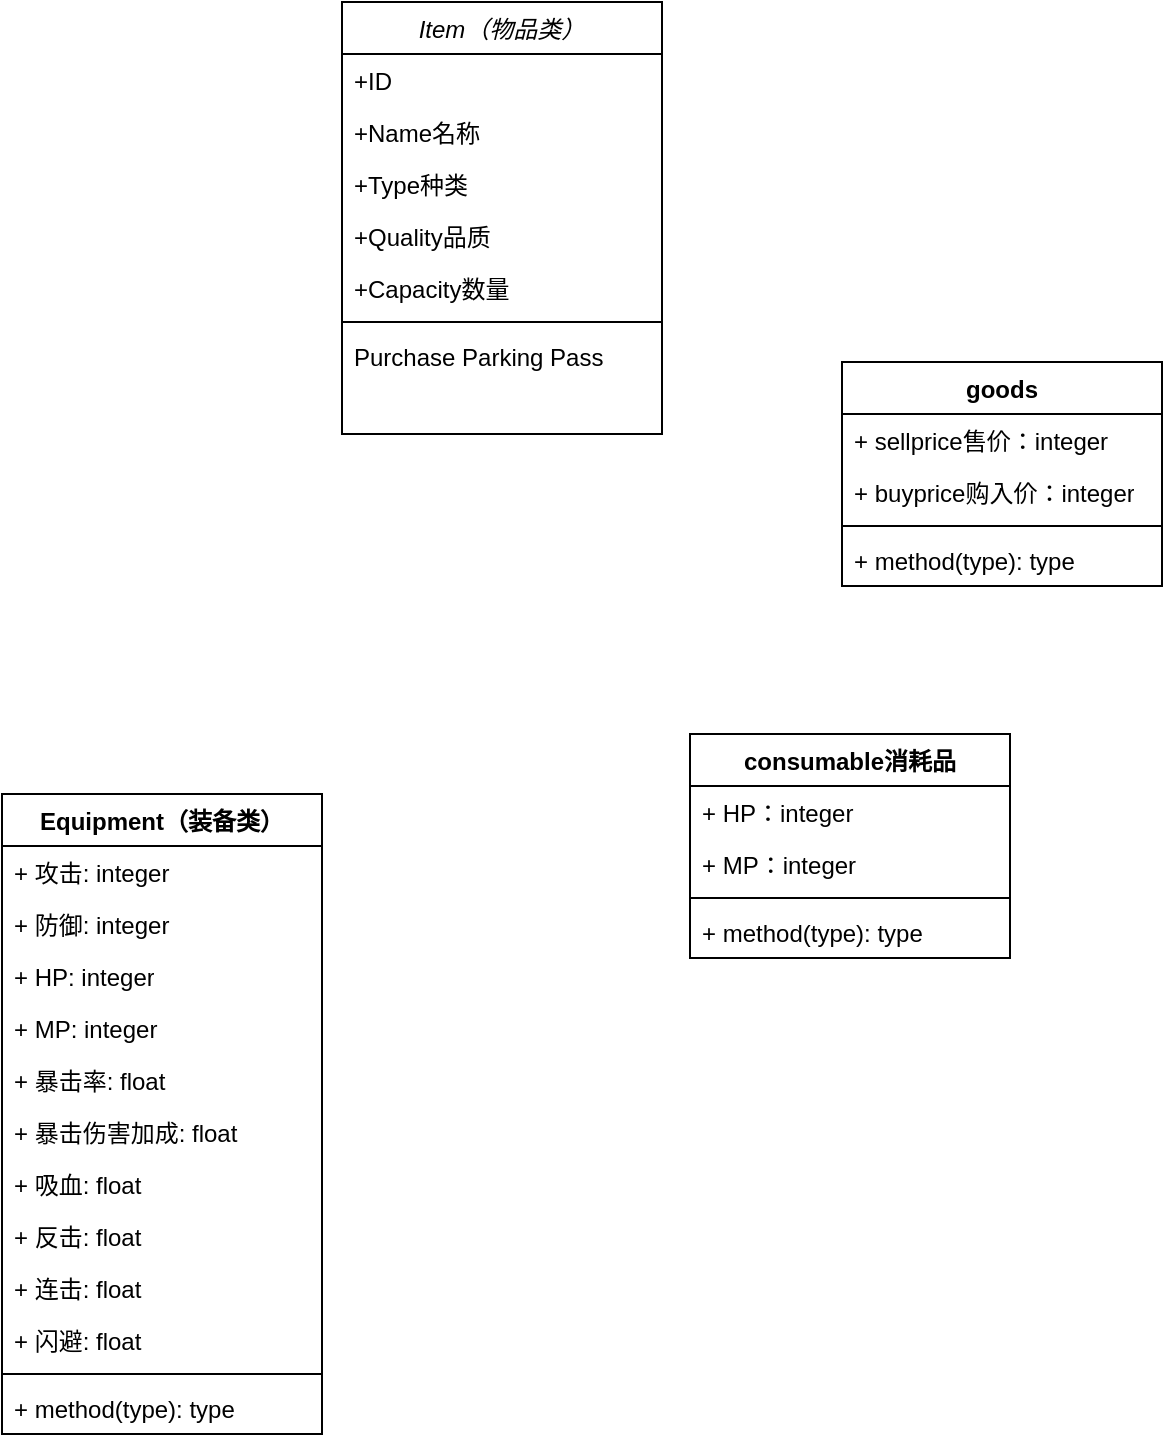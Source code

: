 <mxfile version="24.7.13">
  <diagram id="C5RBs43oDa-KdzZeNtuy" name="Page-1">
    <mxGraphModel dx="552" dy="345" grid="1" gridSize="10" guides="1" tooltips="1" connect="1" arrows="1" fold="1" page="1" pageScale="1" pageWidth="827" pageHeight="1169" math="0" shadow="0">
      <root>
        <mxCell id="WIyWlLk6GJQsqaUBKTNV-0" />
        <mxCell id="WIyWlLk6GJQsqaUBKTNV-1" parent="WIyWlLk6GJQsqaUBKTNV-0" />
        <mxCell id="zkfFHV4jXpPFQw0GAbJ--0" value="Item（物品类）" style="swimlane;fontStyle=2;align=center;verticalAlign=top;childLayout=stackLayout;horizontal=1;startSize=26;horizontalStack=0;resizeParent=1;resizeLast=0;collapsible=1;marginBottom=0;rounded=0;shadow=0;strokeWidth=1;" parent="WIyWlLk6GJQsqaUBKTNV-1" vertex="1">
          <mxGeometry x="240" y="120" width="160" height="216" as="geometry">
            <mxRectangle x="240" y="120" width="160" height="26" as="alternateBounds" />
          </mxGeometry>
        </mxCell>
        <mxCell id="cJ0pkg4Zc9wxB8HMJbOv-0" value="+ID" style="text;align=left;verticalAlign=top;spacingLeft=4;spacingRight=4;overflow=hidden;rotatable=0;points=[[0,0.5],[1,0.5]];portConstraint=eastwest;" parent="zkfFHV4jXpPFQw0GAbJ--0" vertex="1">
          <mxGeometry y="26" width="160" height="26" as="geometry" />
        </mxCell>
        <mxCell id="zkfFHV4jXpPFQw0GAbJ--1" value="+Name名称" style="text;align=left;verticalAlign=top;spacingLeft=4;spacingRight=4;overflow=hidden;rotatable=0;points=[[0,0.5],[1,0.5]];portConstraint=eastwest;" parent="zkfFHV4jXpPFQw0GAbJ--0" vertex="1">
          <mxGeometry y="52" width="160" height="26" as="geometry" />
        </mxCell>
        <mxCell id="zkfFHV4jXpPFQw0GAbJ--2" value="+Type种类&#xa;" style="text;align=left;verticalAlign=top;spacingLeft=4;spacingRight=4;overflow=hidden;rotatable=0;points=[[0,0.5],[1,0.5]];portConstraint=eastwest;rounded=0;shadow=0;html=0;" parent="zkfFHV4jXpPFQw0GAbJ--0" vertex="1">
          <mxGeometry y="78" width="160" height="26" as="geometry" />
        </mxCell>
        <mxCell id="zkfFHV4jXpPFQw0GAbJ--3" value="+Quality品质&#xa;" style="text;align=left;verticalAlign=top;spacingLeft=4;spacingRight=4;overflow=hidden;rotatable=0;points=[[0,0.5],[1,0.5]];portConstraint=eastwest;rounded=0;shadow=0;html=0;" parent="zkfFHV4jXpPFQw0GAbJ--0" vertex="1">
          <mxGeometry y="104" width="160" height="26" as="geometry" />
        </mxCell>
        <mxCell id="GyL1LjVMKFxb0-H78GB5-4" value="+Capacity数量" style="text;align=left;verticalAlign=top;spacingLeft=4;spacingRight=4;overflow=hidden;rotatable=0;points=[[0,0.5],[1,0.5]];portConstraint=eastwest;rounded=0;shadow=0;html=0;" parent="zkfFHV4jXpPFQw0GAbJ--0" vertex="1">
          <mxGeometry y="130" width="160" height="26" as="geometry" />
        </mxCell>
        <mxCell id="zkfFHV4jXpPFQw0GAbJ--4" value="" style="line;html=1;strokeWidth=1;align=left;verticalAlign=middle;spacingTop=-1;spacingLeft=3;spacingRight=3;rotatable=0;labelPosition=right;points=[];portConstraint=eastwest;" parent="zkfFHV4jXpPFQw0GAbJ--0" vertex="1">
          <mxGeometry y="156" width="160" height="8" as="geometry" />
        </mxCell>
        <mxCell id="zkfFHV4jXpPFQw0GAbJ--5" value="Purchase Parking Pass" style="text;align=left;verticalAlign=top;spacingLeft=4;spacingRight=4;overflow=hidden;rotatable=0;points=[[0,0.5],[1,0.5]];portConstraint=eastwest;" parent="zkfFHV4jXpPFQw0GAbJ--0" vertex="1">
          <mxGeometry y="164" width="160" height="26" as="geometry" />
        </mxCell>
        <mxCell id="GyL1LjVMKFxb0-H78GB5-0" value="Equipment（装备类）" style="swimlane;fontStyle=1;align=center;verticalAlign=top;childLayout=stackLayout;horizontal=1;startSize=26;horizontalStack=0;resizeParent=1;resizeParentMax=0;resizeLast=0;collapsible=1;marginBottom=0;whiteSpace=wrap;html=1;" parent="WIyWlLk6GJQsqaUBKTNV-1" vertex="1">
          <mxGeometry x="70" y="516" width="160" height="320" as="geometry" />
        </mxCell>
        <mxCell id="GyL1LjVMKFxb0-H78GB5-1" value="+ 攻击: integer" style="text;strokeColor=none;fillColor=none;align=left;verticalAlign=top;spacingLeft=4;spacingRight=4;overflow=hidden;rotatable=0;points=[[0,0.5],[1,0.5]];portConstraint=eastwest;whiteSpace=wrap;html=1;" parent="GyL1LjVMKFxb0-H78GB5-0" vertex="1">
          <mxGeometry y="26" width="160" height="26" as="geometry" />
        </mxCell>
        <mxCell id="noBPArrjywFS1Eak-xUS-11" value="+ 防御: integer" style="text;strokeColor=none;fillColor=none;align=left;verticalAlign=top;spacingLeft=4;spacingRight=4;overflow=hidden;rotatable=0;points=[[0,0.5],[1,0.5]];portConstraint=eastwest;whiteSpace=wrap;html=1;" vertex="1" parent="GyL1LjVMKFxb0-H78GB5-0">
          <mxGeometry y="52" width="160" height="26" as="geometry" />
        </mxCell>
        <mxCell id="noBPArrjywFS1Eak-xUS-12" value="+ HP: integer" style="text;strokeColor=none;fillColor=none;align=left;verticalAlign=top;spacingLeft=4;spacingRight=4;overflow=hidden;rotatable=0;points=[[0,0.5],[1,0.5]];portConstraint=eastwest;whiteSpace=wrap;html=1;" vertex="1" parent="GyL1LjVMKFxb0-H78GB5-0">
          <mxGeometry y="78" width="160" height="26" as="geometry" />
        </mxCell>
        <mxCell id="noBPArrjywFS1Eak-xUS-13" value="+ MP: integer" style="text;strokeColor=none;fillColor=none;align=left;verticalAlign=top;spacingLeft=4;spacingRight=4;overflow=hidden;rotatable=0;points=[[0,0.5],[1,0.5]];portConstraint=eastwest;whiteSpace=wrap;html=1;" vertex="1" parent="GyL1LjVMKFxb0-H78GB5-0">
          <mxGeometry y="104" width="160" height="26" as="geometry" />
        </mxCell>
        <mxCell id="noBPArrjywFS1Eak-xUS-14" value="+ 暴击率: float" style="text;strokeColor=none;fillColor=none;align=left;verticalAlign=top;spacingLeft=4;spacingRight=4;overflow=hidden;rotatable=0;points=[[0,0.5],[1,0.5]];portConstraint=eastwest;whiteSpace=wrap;html=1;" vertex="1" parent="GyL1LjVMKFxb0-H78GB5-0">
          <mxGeometry y="130" width="160" height="26" as="geometry" />
        </mxCell>
        <mxCell id="noBPArrjywFS1Eak-xUS-15" value="+ 暴击伤害加成: float" style="text;strokeColor=none;fillColor=none;align=left;verticalAlign=top;spacingLeft=4;spacingRight=4;overflow=hidden;rotatable=0;points=[[0,0.5],[1,0.5]];portConstraint=eastwest;whiteSpace=wrap;html=1;" vertex="1" parent="GyL1LjVMKFxb0-H78GB5-0">
          <mxGeometry y="156" width="160" height="26" as="geometry" />
        </mxCell>
        <mxCell id="noBPArrjywFS1Eak-xUS-16" value="+ 吸血: float" style="text;strokeColor=none;fillColor=none;align=left;verticalAlign=top;spacingLeft=4;spacingRight=4;overflow=hidden;rotatable=0;points=[[0,0.5],[1,0.5]];portConstraint=eastwest;whiteSpace=wrap;html=1;" vertex="1" parent="GyL1LjVMKFxb0-H78GB5-0">
          <mxGeometry y="182" width="160" height="26" as="geometry" />
        </mxCell>
        <mxCell id="noBPArrjywFS1Eak-xUS-17" value="+ 反击: float" style="text;strokeColor=none;fillColor=none;align=left;verticalAlign=top;spacingLeft=4;spacingRight=4;overflow=hidden;rotatable=0;points=[[0,0.5],[1,0.5]];portConstraint=eastwest;whiteSpace=wrap;html=1;" vertex="1" parent="GyL1LjVMKFxb0-H78GB5-0">
          <mxGeometry y="208" width="160" height="26" as="geometry" />
        </mxCell>
        <mxCell id="noBPArrjywFS1Eak-xUS-18" value="+ 连击: float" style="text;strokeColor=none;fillColor=none;align=left;verticalAlign=top;spacingLeft=4;spacingRight=4;overflow=hidden;rotatable=0;points=[[0,0.5],[1,0.5]];portConstraint=eastwest;whiteSpace=wrap;html=1;" vertex="1" parent="GyL1LjVMKFxb0-H78GB5-0">
          <mxGeometry y="234" width="160" height="26" as="geometry" />
        </mxCell>
        <mxCell id="noBPArrjywFS1Eak-xUS-19" value="+ 闪避: float" style="text;strokeColor=none;fillColor=none;align=left;verticalAlign=top;spacingLeft=4;spacingRight=4;overflow=hidden;rotatable=0;points=[[0,0.5],[1,0.5]];portConstraint=eastwest;whiteSpace=wrap;html=1;" vertex="1" parent="GyL1LjVMKFxb0-H78GB5-0">
          <mxGeometry y="260" width="160" height="26" as="geometry" />
        </mxCell>
        <mxCell id="GyL1LjVMKFxb0-H78GB5-2" value="" style="line;strokeWidth=1;fillColor=none;align=left;verticalAlign=middle;spacingTop=-1;spacingLeft=3;spacingRight=3;rotatable=0;labelPosition=right;points=[];portConstraint=eastwest;strokeColor=inherit;" parent="GyL1LjVMKFxb0-H78GB5-0" vertex="1">
          <mxGeometry y="286" width="160" height="8" as="geometry" />
        </mxCell>
        <mxCell id="GyL1LjVMKFxb0-H78GB5-3" value="+ method(type): type" style="text;strokeColor=none;fillColor=none;align=left;verticalAlign=top;spacingLeft=4;spacingRight=4;overflow=hidden;rotatable=0;points=[[0,0.5],[1,0.5]];portConstraint=eastwest;whiteSpace=wrap;html=1;" parent="GyL1LjVMKFxb0-H78GB5-0" vertex="1">
          <mxGeometry y="294" width="160" height="26" as="geometry" />
        </mxCell>
        <mxCell id="noBPArrjywFS1Eak-xUS-1" value="goods" style="swimlane;fontStyle=1;align=center;verticalAlign=top;childLayout=stackLayout;horizontal=1;startSize=26;horizontalStack=0;resizeParent=1;resizeParentMax=0;resizeLast=0;collapsible=1;marginBottom=0;whiteSpace=wrap;html=1;" vertex="1" parent="WIyWlLk6GJQsqaUBKTNV-1">
          <mxGeometry x="490" y="300" width="160" height="112" as="geometry" />
        </mxCell>
        <mxCell id="noBPArrjywFS1Eak-xUS-2" value="+ sellprice售价：integer" style="text;strokeColor=none;fillColor=none;align=left;verticalAlign=top;spacingLeft=4;spacingRight=4;overflow=hidden;rotatable=0;points=[[0,0.5],[1,0.5]];portConstraint=eastwest;whiteSpace=wrap;html=1;" vertex="1" parent="noBPArrjywFS1Eak-xUS-1">
          <mxGeometry y="26" width="160" height="26" as="geometry" />
        </mxCell>
        <mxCell id="noBPArrjywFS1Eak-xUS-5" value="+ buyprice购入价：integer" style="text;strokeColor=none;fillColor=none;align=left;verticalAlign=top;spacingLeft=4;spacingRight=4;overflow=hidden;rotatable=0;points=[[0,0.5],[1,0.5]];portConstraint=eastwest;whiteSpace=wrap;html=1;" vertex="1" parent="noBPArrjywFS1Eak-xUS-1">
          <mxGeometry y="52" width="160" height="26" as="geometry" />
        </mxCell>
        <mxCell id="noBPArrjywFS1Eak-xUS-3" value="" style="line;strokeWidth=1;fillColor=none;align=left;verticalAlign=middle;spacingTop=-1;spacingLeft=3;spacingRight=3;rotatable=0;labelPosition=right;points=[];portConstraint=eastwest;strokeColor=inherit;" vertex="1" parent="noBPArrjywFS1Eak-xUS-1">
          <mxGeometry y="78" width="160" height="8" as="geometry" />
        </mxCell>
        <mxCell id="noBPArrjywFS1Eak-xUS-4" value="+ method(type): type" style="text;strokeColor=none;fillColor=none;align=left;verticalAlign=top;spacingLeft=4;spacingRight=4;overflow=hidden;rotatable=0;points=[[0,0.5],[1,0.5]];portConstraint=eastwest;whiteSpace=wrap;html=1;" vertex="1" parent="noBPArrjywFS1Eak-xUS-1">
          <mxGeometry y="86" width="160" height="26" as="geometry" />
        </mxCell>
        <mxCell id="noBPArrjywFS1Eak-xUS-6" value="consumable消耗品" style="swimlane;fontStyle=1;align=center;verticalAlign=top;childLayout=stackLayout;horizontal=1;startSize=26;horizontalStack=0;resizeParent=1;resizeParentMax=0;resizeLast=0;collapsible=1;marginBottom=0;whiteSpace=wrap;html=1;" vertex="1" parent="WIyWlLk6GJQsqaUBKTNV-1">
          <mxGeometry x="414" y="486" width="160" height="112" as="geometry" />
        </mxCell>
        <mxCell id="noBPArrjywFS1Eak-xUS-7" value="+ HP：integer" style="text;strokeColor=none;fillColor=none;align=left;verticalAlign=top;spacingLeft=4;spacingRight=4;overflow=hidden;rotatable=0;points=[[0,0.5],[1,0.5]];portConstraint=eastwest;whiteSpace=wrap;html=1;" vertex="1" parent="noBPArrjywFS1Eak-xUS-6">
          <mxGeometry y="26" width="160" height="26" as="geometry" />
        </mxCell>
        <mxCell id="noBPArrjywFS1Eak-xUS-10" value="+ MP：integer" style="text;strokeColor=none;fillColor=none;align=left;verticalAlign=top;spacingLeft=4;spacingRight=4;overflow=hidden;rotatable=0;points=[[0,0.5],[1,0.5]];portConstraint=eastwest;whiteSpace=wrap;html=1;" vertex="1" parent="noBPArrjywFS1Eak-xUS-6">
          <mxGeometry y="52" width="160" height="26" as="geometry" />
        </mxCell>
        <mxCell id="noBPArrjywFS1Eak-xUS-8" value="" style="line;strokeWidth=1;fillColor=none;align=left;verticalAlign=middle;spacingTop=-1;spacingLeft=3;spacingRight=3;rotatable=0;labelPosition=right;points=[];portConstraint=eastwest;strokeColor=inherit;" vertex="1" parent="noBPArrjywFS1Eak-xUS-6">
          <mxGeometry y="78" width="160" height="8" as="geometry" />
        </mxCell>
        <mxCell id="noBPArrjywFS1Eak-xUS-9" value="+ method(type): type" style="text;strokeColor=none;fillColor=none;align=left;verticalAlign=top;spacingLeft=4;spacingRight=4;overflow=hidden;rotatable=0;points=[[0,0.5],[1,0.5]];portConstraint=eastwest;whiteSpace=wrap;html=1;" vertex="1" parent="noBPArrjywFS1Eak-xUS-6">
          <mxGeometry y="86" width="160" height="26" as="geometry" />
        </mxCell>
      </root>
    </mxGraphModel>
  </diagram>
</mxfile>
